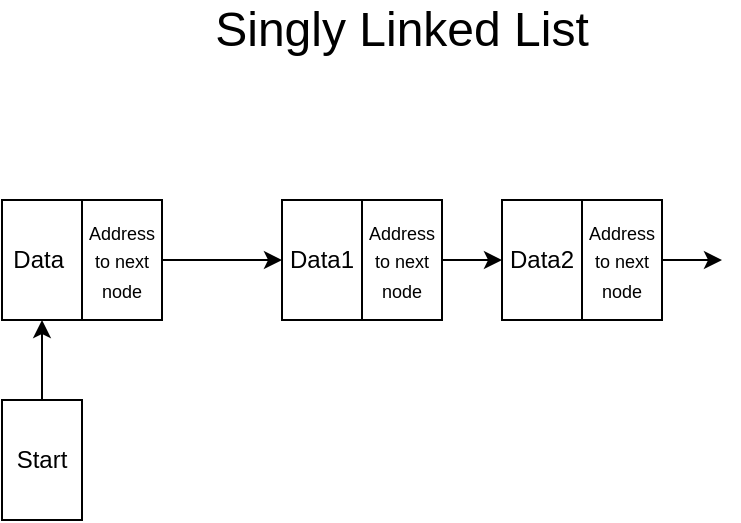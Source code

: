 <mxfile>
    <diagram id="wcOcQ85lOGlnnJn31hKs" name="Page-1">
        <mxGraphModel dx="362" dy="204" grid="1" gridSize="10" guides="1" tooltips="1" connect="1" arrows="1" fold="1" page="1" pageScale="1" pageWidth="850" pageHeight="1100" math="0" shadow="0">
            <root>
                <mxCell id="0"/>
                <mxCell id="1" parent="0"/>
                <mxCell id="7" value="Data&amp;nbsp;" style="rounded=0;whiteSpace=wrap;html=1;" parent="1" vertex="1">
                    <mxGeometry x="40" y="140" width="40" height="60" as="geometry"/>
                </mxCell>
                <mxCell id="13" value="" style="edgeStyle=none;html=1;" parent="1" source="9" edge="1">
                    <mxGeometry relative="1" as="geometry">
                        <mxPoint x="180" y="170" as="targetPoint"/>
                    </mxGeometry>
                </mxCell>
                <mxCell id="9" value="&lt;font style=&quot;font-size: 9px;&quot;&gt;Address to next node&lt;/font&gt;" style="rounded=0;whiteSpace=wrap;html=1;" parent="1" vertex="1">
                    <mxGeometry x="80" y="140" width="40" height="60" as="geometry"/>
                </mxCell>
                <mxCell id="26" value="Data1" style="rounded=0;whiteSpace=wrap;html=1;" parent="1" vertex="1">
                    <mxGeometry x="180" y="140" width="40" height="60" as="geometry"/>
                </mxCell>
                <mxCell id="27" value="" style="edgeStyle=none;html=1;" parent="1" source="28" edge="1">
                    <mxGeometry relative="1" as="geometry">
                        <mxPoint x="290" y="170" as="targetPoint"/>
                    </mxGeometry>
                </mxCell>
                <mxCell id="28" value="&lt;font style=&quot;font-size: 9px;&quot;&gt;Address&lt;br&gt;to next node&lt;br&gt;&lt;/font&gt;" style="rounded=0;whiteSpace=wrap;html=1;" parent="1" vertex="1">
                    <mxGeometry x="220" y="140" width="40" height="60" as="geometry"/>
                </mxCell>
                <mxCell id="29" value="" style="shape=singleArrow;whiteSpace=wrap;html=1;arrowWidth=0.4;arrowSize=0.4;rounded=0;" parent="1" vertex="1">
                    <mxGeometry x="320" y="140" height="60" as="geometry"/>
                </mxCell>
                <mxCell id="33" value="" style="edgeStyle=none;html=1;entryX=0.5;entryY=1;entryDx=0;entryDy=0;" parent="1" source="31" target="7" edge="1">
                    <mxGeometry relative="1" as="geometry"/>
                </mxCell>
                <mxCell id="31" value="Start" style="rounded=0;whiteSpace=wrap;html=1;" parent="1" vertex="1">
                    <mxGeometry x="40" y="240" width="40" height="60" as="geometry"/>
                </mxCell>
                <mxCell id="34" value="&lt;font style=&quot;font-size: 24px;&quot;&gt;Singly Linked List&lt;/font&gt;" style="text;strokeColor=none;align=center;fillColor=none;html=1;verticalAlign=middle;whiteSpace=wrap;rounded=0;" parent="1" vertex="1">
                    <mxGeometry x="120" y="40" width="240" height="30" as="geometry"/>
                </mxCell>
                <mxCell id="38" value="Data2" style="rounded=0;whiteSpace=wrap;html=1;" parent="1" vertex="1">
                    <mxGeometry x="290" y="140" width="40" height="60" as="geometry"/>
                </mxCell>
                <mxCell id="39" value="" style="edgeStyle=none;html=1;" parent="1" source="40" edge="1">
                    <mxGeometry relative="1" as="geometry">
                        <mxPoint x="400" y="170" as="targetPoint"/>
                    </mxGeometry>
                </mxCell>
                <mxCell id="40" value="&lt;font style=&quot;font-size: 9px;&quot;&gt;Address to next node&lt;/font&gt;" style="rounded=0;whiteSpace=wrap;html=1;" parent="1" vertex="1">
                    <mxGeometry x="330" y="140" width="40" height="60" as="geometry"/>
                </mxCell>
            </root>
        </mxGraphModel>
    </diagram>
</mxfile>